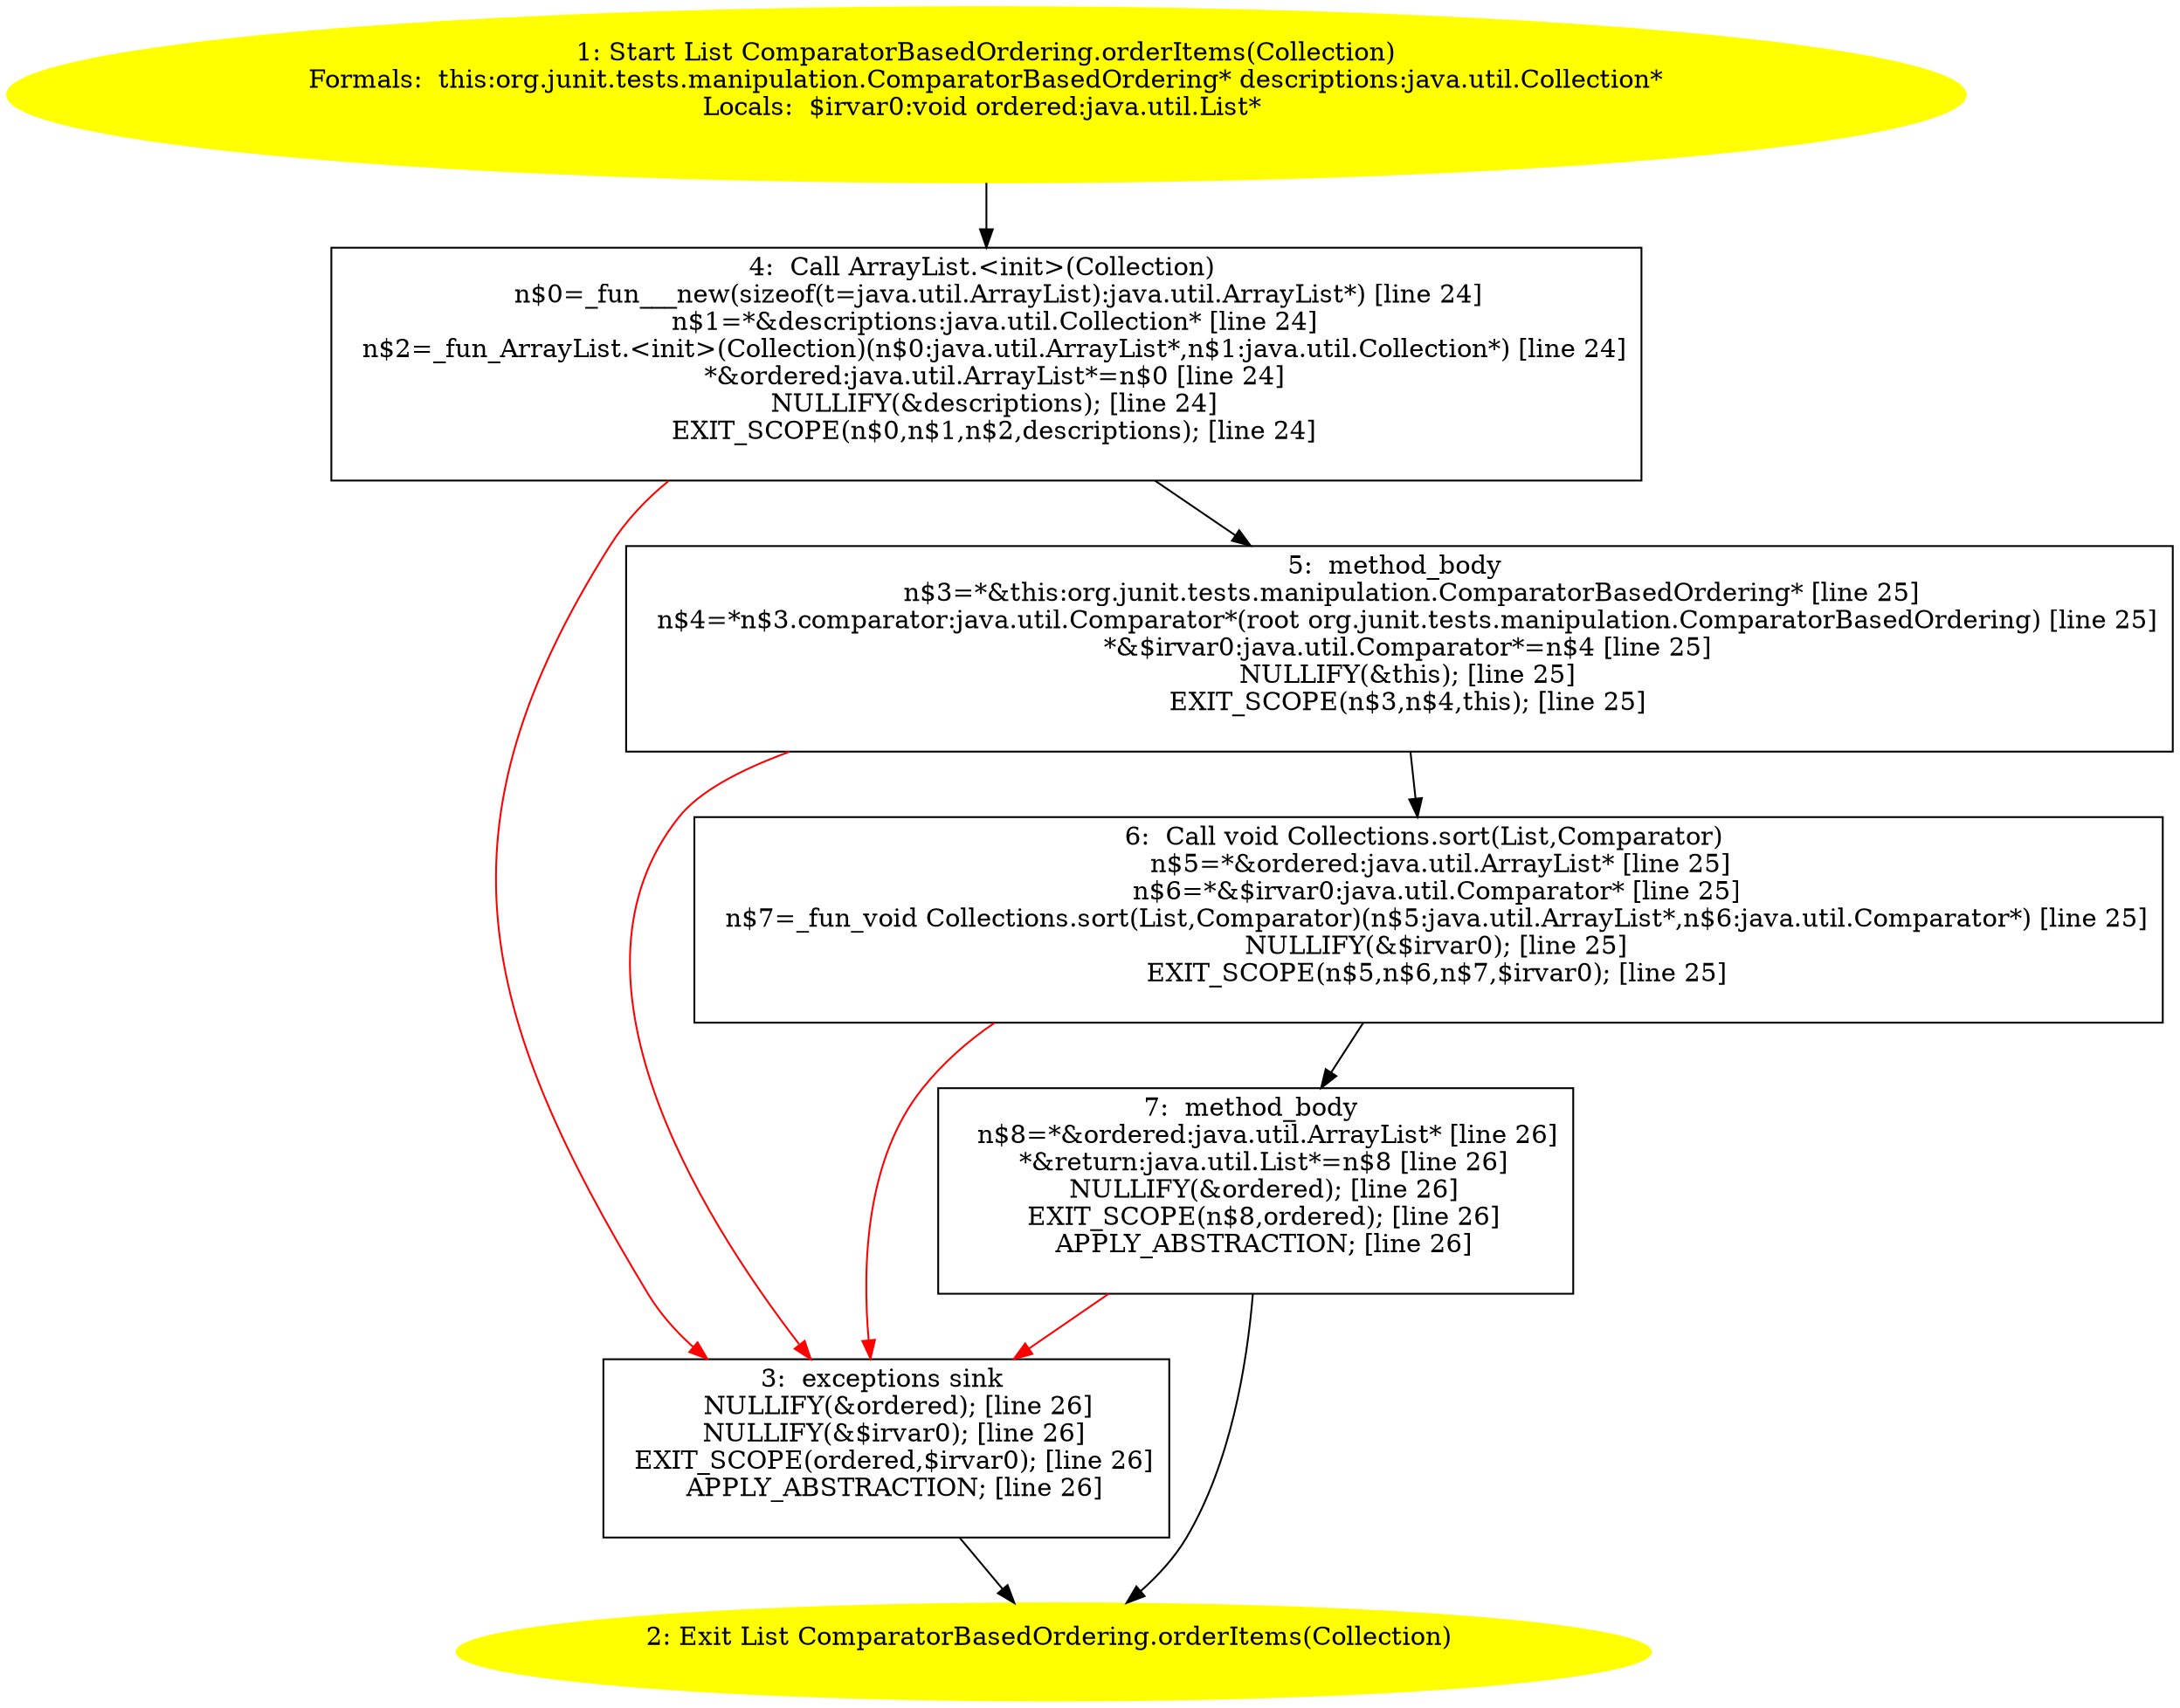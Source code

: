 /* @generated */
digraph cfg {
"org.junit.tests.manipulation.ComparatorBasedOrdering.orderItems(java.util.Collection):java.util.List.66bf3dedbfd721e21ee9eeb6fb188486_1" [label="1: Start List ComparatorBasedOrdering.orderItems(Collection)\nFormals:  this:org.junit.tests.manipulation.ComparatorBasedOrdering* descriptions:java.util.Collection*\nLocals:  $irvar0:void ordered:java.util.List* \n  " color=yellow style=filled]
	

	 "org.junit.tests.manipulation.ComparatorBasedOrdering.orderItems(java.util.Collection):java.util.List.66bf3dedbfd721e21ee9eeb6fb188486_1" -> "org.junit.tests.manipulation.ComparatorBasedOrdering.orderItems(java.util.Collection):java.util.List.66bf3dedbfd721e21ee9eeb6fb188486_4" ;
"org.junit.tests.manipulation.ComparatorBasedOrdering.orderItems(java.util.Collection):java.util.List.66bf3dedbfd721e21ee9eeb6fb188486_2" [label="2: Exit List ComparatorBasedOrdering.orderItems(Collection) \n  " color=yellow style=filled]
	

"org.junit.tests.manipulation.ComparatorBasedOrdering.orderItems(java.util.Collection):java.util.List.66bf3dedbfd721e21ee9eeb6fb188486_3" [label="3:  exceptions sink \n   NULLIFY(&ordered); [line 26]\n  NULLIFY(&$irvar0); [line 26]\n  EXIT_SCOPE(ordered,$irvar0); [line 26]\n  APPLY_ABSTRACTION; [line 26]\n " shape="box"]
	

	 "org.junit.tests.manipulation.ComparatorBasedOrdering.orderItems(java.util.Collection):java.util.List.66bf3dedbfd721e21ee9eeb6fb188486_3" -> "org.junit.tests.manipulation.ComparatorBasedOrdering.orderItems(java.util.Collection):java.util.List.66bf3dedbfd721e21ee9eeb6fb188486_2" ;
"org.junit.tests.manipulation.ComparatorBasedOrdering.orderItems(java.util.Collection):java.util.List.66bf3dedbfd721e21ee9eeb6fb188486_4" [label="4:  Call ArrayList.<init>(Collection) \n   n$0=_fun___new(sizeof(t=java.util.ArrayList):java.util.ArrayList*) [line 24]\n  n$1=*&descriptions:java.util.Collection* [line 24]\n  n$2=_fun_ArrayList.<init>(Collection)(n$0:java.util.ArrayList*,n$1:java.util.Collection*) [line 24]\n  *&ordered:java.util.ArrayList*=n$0 [line 24]\n  NULLIFY(&descriptions); [line 24]\n  EXIT_SCOPE(n$0,n$1,n$2,descriptions); [line 24]\n " shape="box"]
	

	 "org.junit.tests.manipulation.ComparatorBasedOrdering.orderItems(java.util.Collection):java.util.List.66bf3dedbfd721e21ee9eeb6fb188486_4" -> "org.junit.tests.manipulation.ComparatorBasedOrdering.orderItems(java.util.Collection):java.util.List.66bf3dedbfd721e21ee9eeb6fb188486_5" ;
	 "org.junit.tests.manipulation.ComparatorBasedOrdering.orderItems(java.util.Collection):java.util.List.66bf3dedbfd721e21ee9eeb6fb188486_4" -> "org.junit.tests.manipulation.ComparatorBasedOrdering.orderItems(java.util.Collection):java.util.List.66bf3dedbfd721e21ee9eeb6fb188486_3" [color="red" ];
"org.junit.tests.manipulation.ComparatorBasedOrdering.orderItems(java.util.Collection):java.util.List.66bf3dedbfd721e21ee9eeb6fb188486_5" [label="5:  method_body \n   n$3=*&this:org.junit.tests.manipulation.ComparatorBasedOrdering* [line 25]\n  n$4=*n$3.comparator:java.util.Comparator*(root org.junit.tests.manipulation.ComparatorBasedOrdering) [line 25]\n  *&$irvar0:java.util.Comparator*=n$4 [line 25]\n  NULLIFY(&this); [line 25]\n  EXIT_SCOPE(n$3,n$4,this); [line 25]\n " shape="box"]
	

	 "org.junit.tests.manipulation.ComparatorBasedOrdering.orderItems(java.util.Collection):java.util.List.66bf3dedbfd721e21ee9eeb6fb188486_5" -> "org.junit.tests.manipulation.ComparatorBasedOrdering.orderItems(java.util.Collection):java.util.List.66bf3dedbfd721e21ee9eeb6fb188486_6" ;
	 "org.junit.tests.manipulation.ComparatorBasedOrdering.orderItems(java.util.Collection):java.util.List.66bf3dedbfd721e21ee9eeb6fb188486_5" -> "org.junit.tests.manipulation.ComparatorBasedOrdering.orderItems(java.util.Collection):java.util.List.66bf3dedbfd721e21ee9eeb6fb188486_3" [color="red" ];
"org.junit.tests.manipulation.ComparatorBasedOrdering.orderItems(java.util.Collection):java.util.List.66bf3dedbfd721e21ee9eeb6fb188486_6" [label="6:  Call void Collections.sort(List,Comparator) \n   n$5=*&ordered:java.util.ArrayList* [line 25]\n  n$6=*&$irvar0:java.util.Comparator* [line 25]\n  n$7=_fun_void Collections.sort(List,Comparator)(n$5:java.util.ArrayList*,n$6:java.util.Comparator*) [line 25]\n  NULLIFY(&$irvar0); [line 25]\n  EXIT_SCOPE(n$5,n$6,n$7,$irvar0); [line 25]\n " shape="box"]
	

	 "org.junit.tests.manipulation.ComparatorBasedOrdering.orderItems(java.util.Collection):java.util.List.66bf3dedbfd721e21ee9eeb6fb188486_6" -> "org.junit.tests.manipulation.ComparatorBasedOrdering.orderItems(java.util.Collection):java.util.List.66bf3dedbfd721e21ee9eeb6fb188486_7" ;
	 "org.junit.tests.manipulation.ComparatorBasedOrdering.orderItems(java.util.Collection):java.util.List.66bf3dedbfd721e21ee9eeb6fb188486_6" -> "org.junit.tests.manipulation.ComparatorBasedOrdering.orderItems(java.util.Collection):java.util.List.66bf3dedbfd721e21ee9eeb6fb188486_3" [color="red" ];
"org.junit.tests.manipulation.ComparatorBasedOrdering.orderItems(java.util.Collection):java.util.List.66bf3dedbfd721e21ee9eeb6fb188486_7" [label="7:  method_body \n   n$8=*&ordered:java.util.ArrayList* [line 26]\n  *&return:java.util.List*=n$8 [line 26]\n  NULLIFY(&ordered); [line 26]\n  EXIT_SCOPE(n$8,ordered); [line 26]\n  APPLY_ABSTRACTION; [line 26]\n " shape="box"]
	

	 "org.junit.tests.manipulation.ComparatorBasedOrdering.orderItems(java.util.Collection):java.util.List.66bf3dedbfd721e21ee9eeb6fb188486_7" -> "org.junit.tests.manipulation.ComparatorBasedOrdering.orderItems(java.util.Collection):java.util.List.66bf3dedbfd721e21ee9eeb6fb188486_2" ;
	 "org.junit.tests.manipulation.ComparatorBasedOrdering.orderItems(java.util.Collection):java.util.List.66bf3dedbfd721e21ee9eeb6fb188486_7" -> "org.junit.tests.manipulation.ComparatorBasedOrdering.orderItems(java.util.Collection):java.util.List.66bf3dedbfd721e21ee9eeb6fb188486_3" [color="red" ];
}
